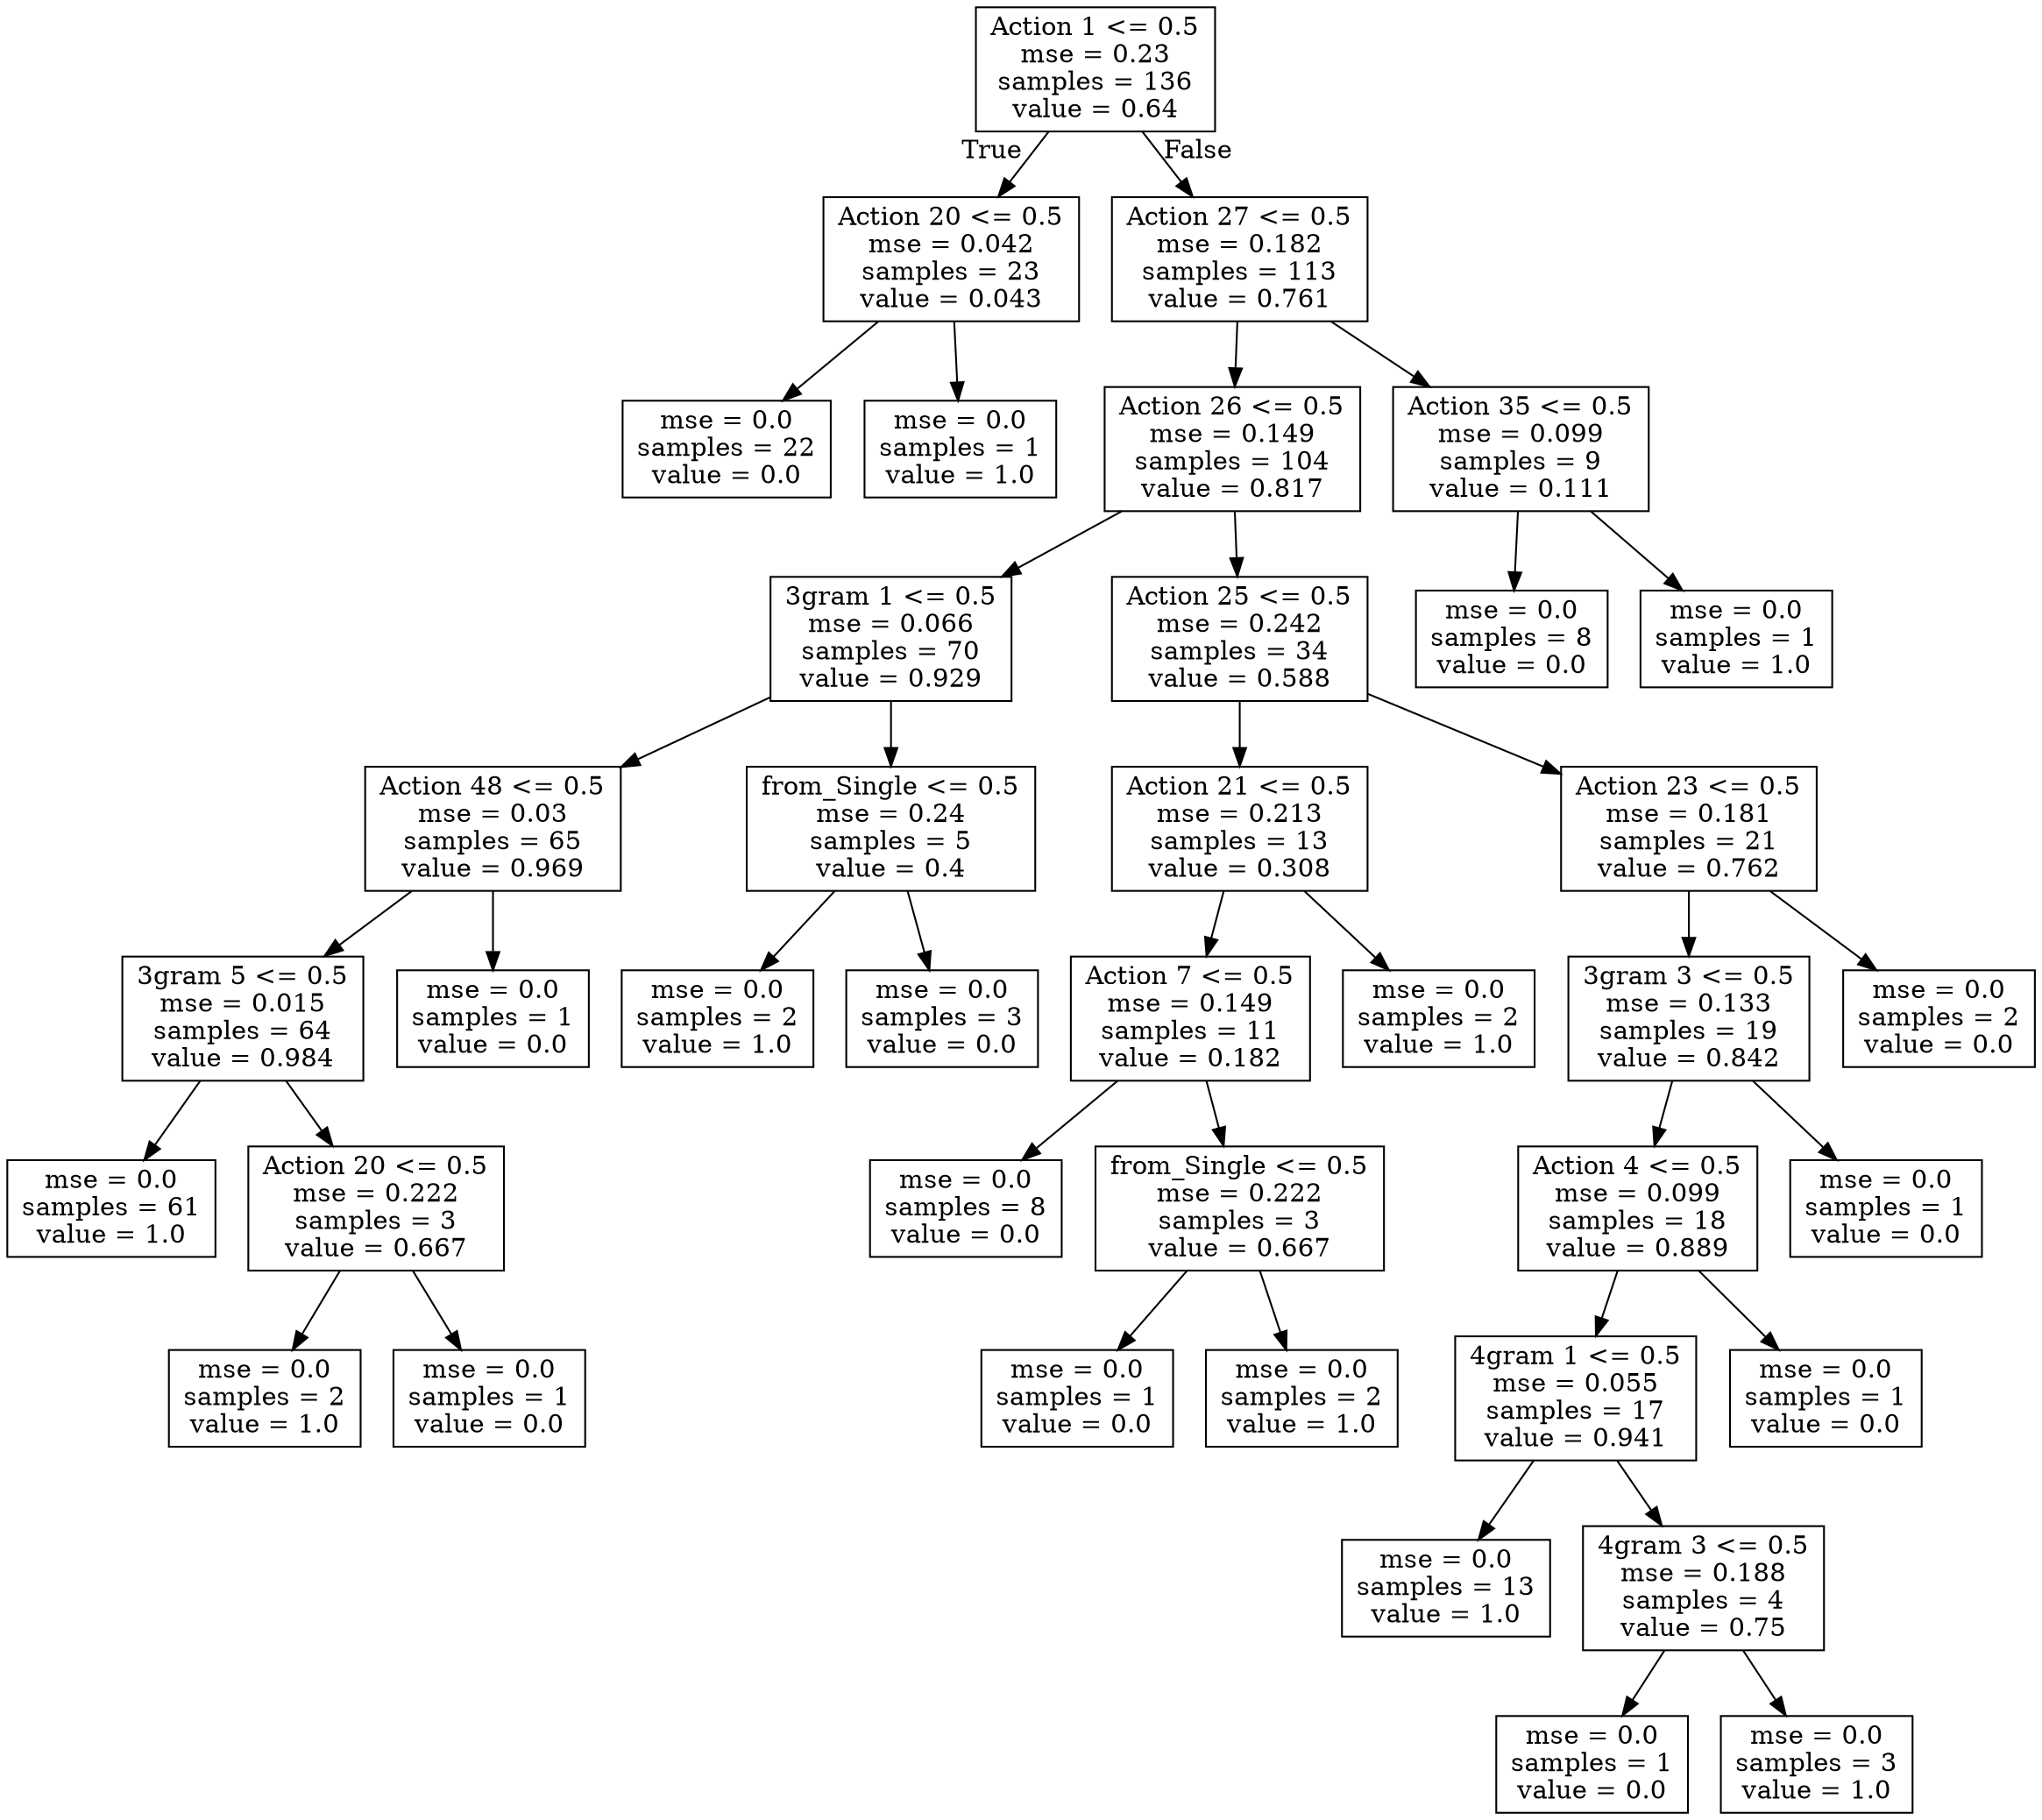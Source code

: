digraph Tree {
node [shape=box] ;
0 [label="Action 1 <= 0.5\nmse = 0.23\nsamples = 136\nvalue = 0.64"] ;
1 [label="Action 20 <= 0.5\nmse = 0.042\nsamples = 23\nvalue = 0.043"] ;
0 -> 1 [labeldistance=2.5, labelangle=45, headlabel="True"] ;
2 [label="mse = 0.0\nsamples = 22\nvalue = 0.0"] ;
1 -> 2 ;
3 [label="mse = 0.0\nsamples = 1\nvalue = 1.0"] ;
1 -> 3 ;
4 [label="Action 27 <= 0.5\nmse = 0.182\nsamples = 113\nvalue = 0.761"] ;
0 -> 4 [labeldistance=2.5, labelangle=-45, headlabel="False"] ;
5 [label="Action 26 <= 0.5\nmse = 0.149\nsamples = 104\nvalue = 0.817"] ;
4 -> 5 ;
6 [label="3gram 1 <= 0.5\nmse = 0.066\nsamples = 70\nvalue = 0.929"] ;
5 -> 6 ;
7 [label="Action 48 <= 0.5\nmse = 0.03\nsamples = 65\nvalue = 0.969"] ;
6 -> 7 ;
8 [label="3gram 5 <= 0.5\nmse = 0.015\nsamples = 64\nvalue = 0.984"] ;
7 -> 8 ;
9 [label="mse = 0.0\nsamples = 61\nvalue = 1.0"] ;
8 -> 9 ;
10 [label="Action 20 <= 0.5\nmse = 0.222\nsamples = 3\nvalue = 0.667"] ;
8 -> 10 ;
11 [label="mse = 0.0\nsamples = 2\nvalue = 1.0"] ;
10 -> 11 ;
12 [label="mse = 0.0\nsamples = 1\nvalue = 0.0"] ;
10 -> 12 ;
13 [label="mse = 0.0\nsamples = 1\nvalue = 0.0"] ;
7 -> 13 ;
14 [label="from_Single <= 0.5\nmse = 0.24\nsamples = 5\nvalue = 0.4"] ;
6 -> 14 ;
15 [label="mse = 0.0\nsamples = 2\nvalue = 1.0"] ;
14 -> 15 ;
16 [label="mse = 0.0\nsamples = 3\nvalue = 0.0"] ;
14 -> 16 ;
17 [label="Action 25 <= 0.5\nmse = 0.242\nsamples = 34\nvalue = 0.588"] ;
5 -> 17 ;
18 [label="Action 21 <= 0.5\nmse = 0.213\nsamples = 13\nvalue = 0.308"] ;
17 -> 18 ;
19 [label="Action 7 <= 0.5\nmse = 0.149\nsamples = 11\nvalue = 0.182"] ;
18 -> 19 ;
20 [label="mse = 0.0\nsamples = 8\nvalue = 0.0"] ;
19 -> 20 ;
21 [label="from_Single <= 0.5\nmse = 0.222\nsamples = 3\nvalue = 0.667"] ;
19 -> 21 ;
22 [label="mse = 0.0\nsamples = 1\nvalue = 0.0"] ;
21 -> 22 ;
23 [label="mse = 0.0\nsamples = 2\nvalue = 1.0"] ;
21 -> 23 ;
24 [label="mse = 0.0\nsamples = 2\nvalue = 1.0"] ;
18 -> 24 ;
25 [label="Action 23 <= 0.5\nmse = 0.181\nsamples = 21\nvalue = 0.762"] ;
17 -> 25 ;
26 [label="3gram 3 <= 0.5\nmse = 0.133\nsamples = 19\nvalue = 0.842"] ;
25 -> 26 ;
27 [label="Action 4 <= 0.5\nmse = 0.099\nsamples = 18\nvalue = 0.889"] ;
26 -> 27 ;
28 [label="4gram 1 <= 0.5\nmse = 0.055\nsamples = 17\nvalue = 0.941"] ;
27 -> 28 ;
29 [label="mse = 0.0\nsamples = 13\nvalue = 1.0"] ;
28 -> 29 ;
30 [label="4gram 3 <= 0.5\nmse = 0.188\nsamples = 4\nvalue = 0.75"] ;
28 -> 30 ;
31 [label="mse = 0.0\nsamples = 1\nvalue = 0.0"] ;
30 -> 31 ;
32 [label="mse = 0.0\nsamples = 3\nvalue = 1.0"] ;
30 -> 32 ;
33 [label="mse = 0.0\nsamples = 1\nvalue = 0.0"] ;
27 -> 33 ;
34 [label="mse = 0.0\nsamples = 1\nvalue = 0.0"] ;
26 -> 34 ;
35 [label="mse = 0.0\nsamples = 2\nvalue = 0.0"] ;
25 -> 35 ;
36 [label="Action 35 <= 0.5\nmse = 0.099\nsamples = 9\nvalue = 0.111"] ;
4 -> 36 ;
37 [label="mse = 0.0\nsamples = 8\nvalue = 0.0"] ;
36 -> 37 ;
38 [label="mse = 0.0\nsamples = 1\nvalue = 1.0"] ;
36 -> 38 ;
}